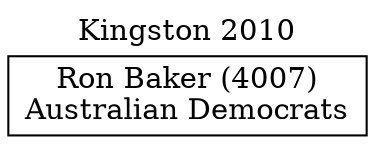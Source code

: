 // House preference flow
digraph "Ron Baker (4007)_Kingston_2010" {
	graph [label="Kingston 2010" labelloc=t mclimit=10]
	node [shape=box]
	"Ron Baker (4007)" [label="Ron Baker (4007)
Australian Democrats"]
}
